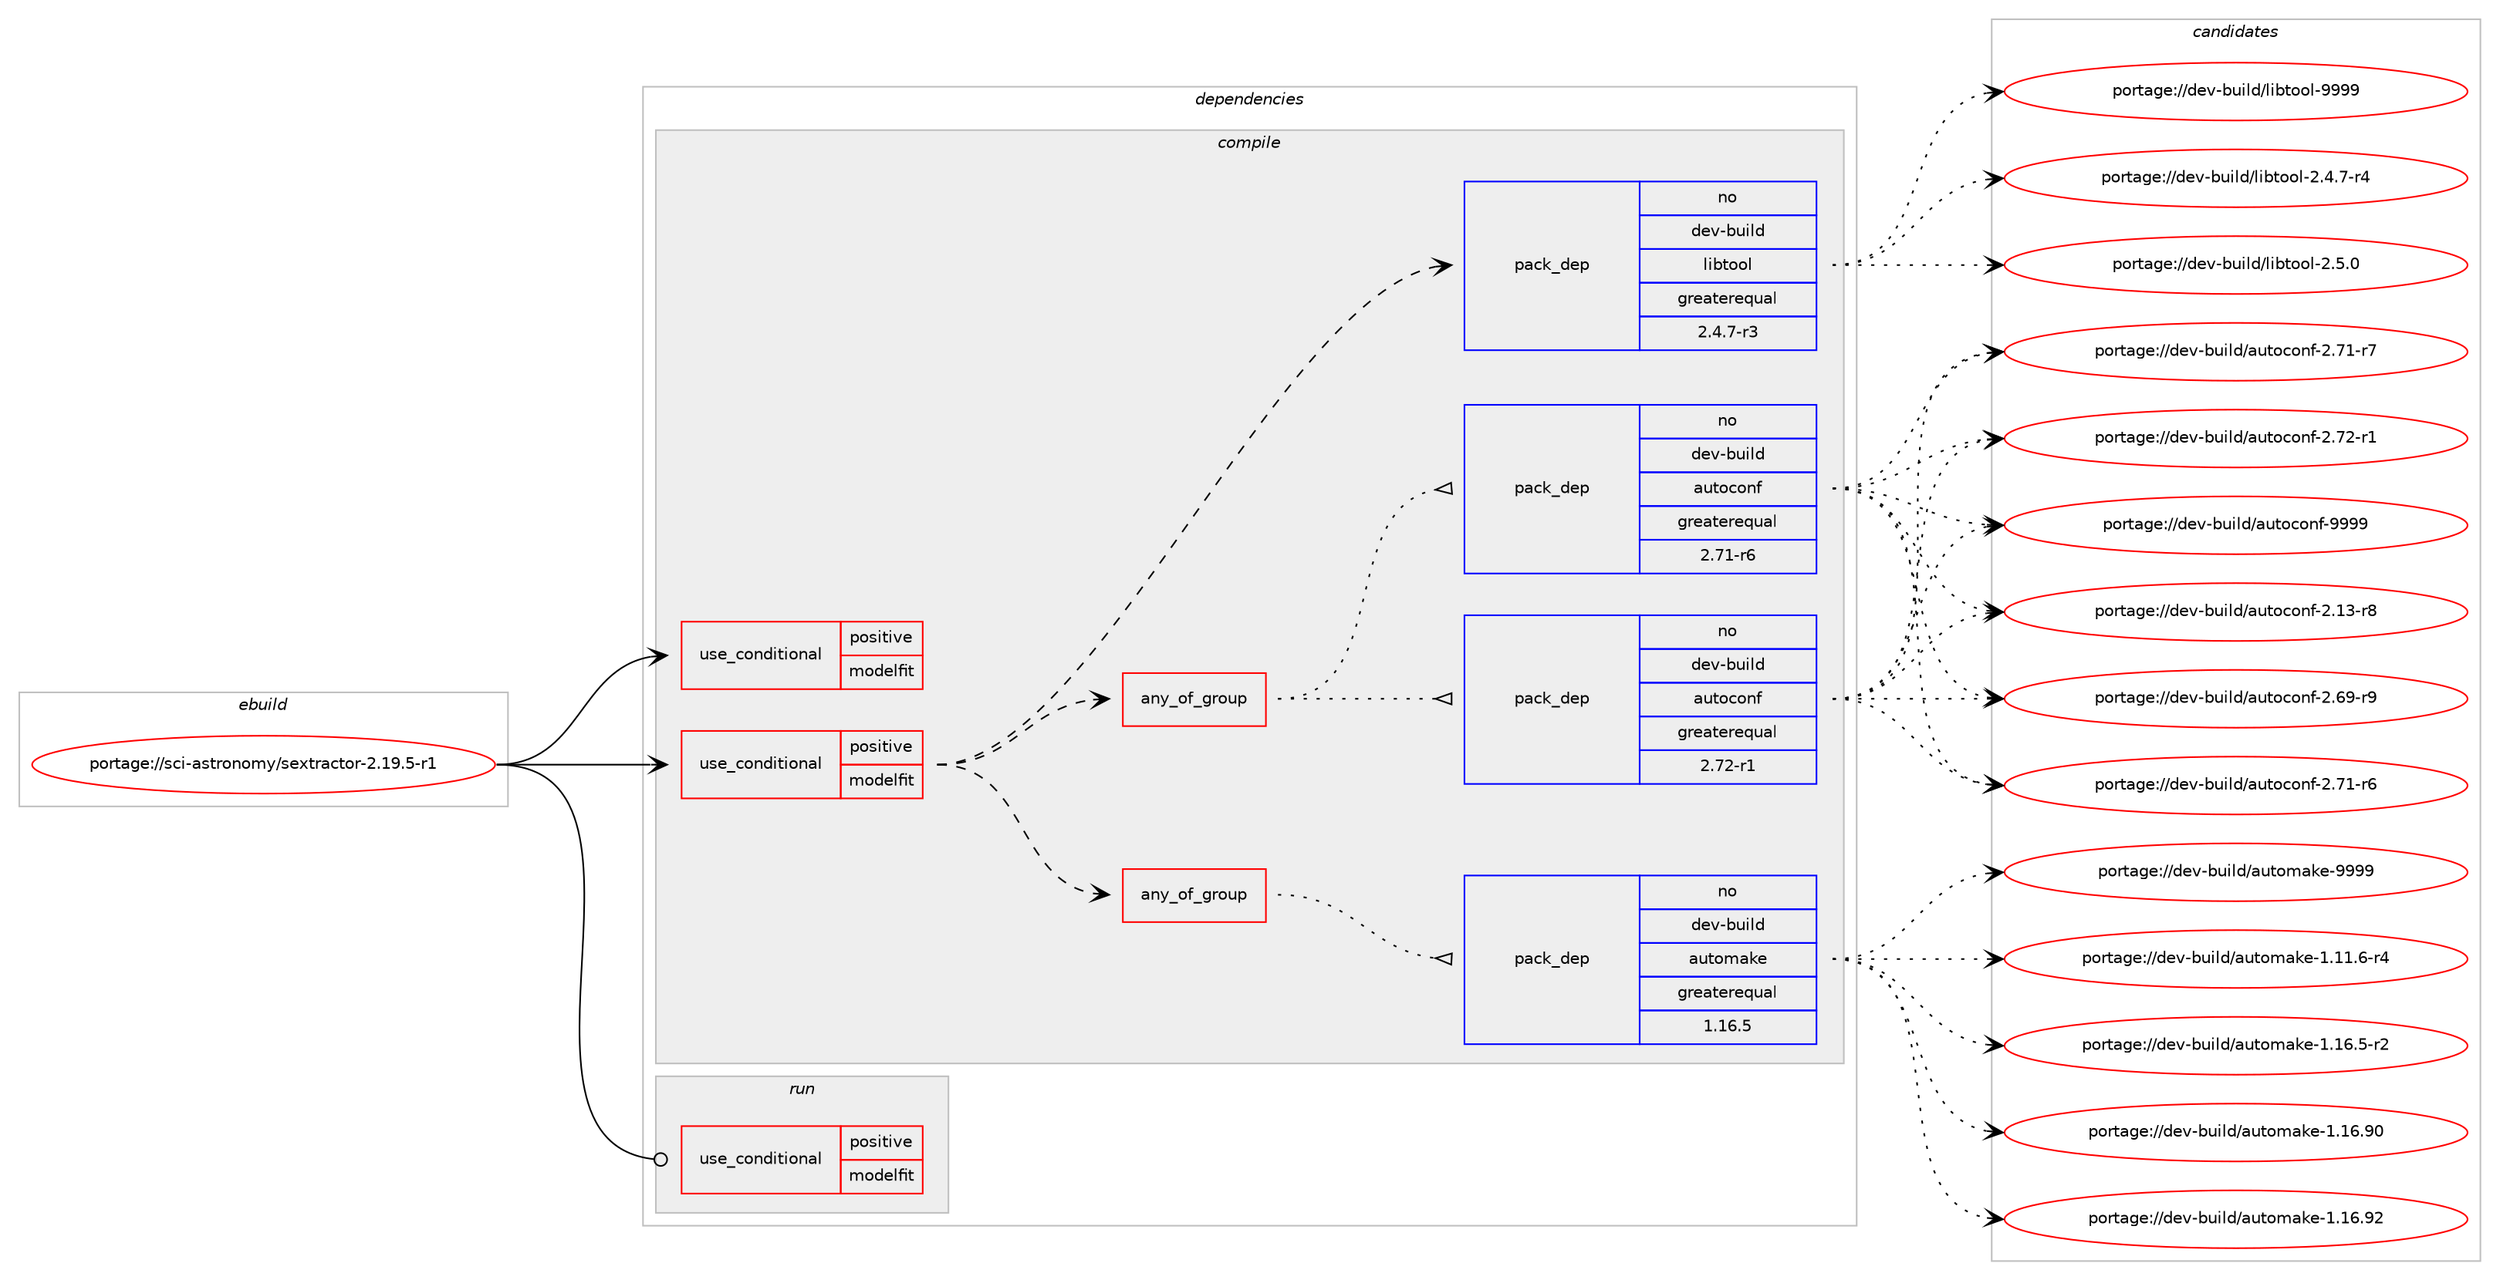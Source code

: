 digraph prolog {

# *************
# Graph options
# *************

newrank=true;
concentrate=true;
compound=true;
graph [rankdir=LR,fontname=Helvetica,fontsize=10,ranksep=1.5];#, ranksep=2.5, nodesep=0.2];
edge  [arrowhead=vee];
node  [fontname=Helvetica,fontsize=10];

# **********
# The ebuild
# **********

subgraph cluster_leftcol {
color=gray;
rank=same;
label=<<i>ebuild</i>>;
id [label="portage://sci-astronomy/sextractor-2.19.5-r1", color=red, width=4, href="../sci-astronomy/sextractor-2.19.5-r1.svg"];
}

# ****************
# The dependencies
# ****************

subgraph cluster_midcol {
color=gray;
label=<<i>dependencies</i>>;
subgraph cluster_compile {
fillcolor="#eeeeee";
style=filled;
label=<<i>compile</i>>;
subgraph cond101125 {
dependency197445 [label=<<TABLE BORDER="0" CELLBORDER="1" CELLSPACING="0" CELLPADDING="4"><TR><TD ROWSPAN="3" CELLPADDING="10">use_conditional</TD></TR><TR><TD>positive</TD></TR><TR><TD>modelfit</TD></TR></TABLE>>, shape=none, color=red];
# *** BEGIN UNKNOWN DEPENDENCY TYPE (TODO) ***
# dependency197445 -> package_dependency(portage://sci-astronomy/sextractor-2.19.5-r1,install,no,sci-libs,atlas,none,[,,],[],[use(enable(lapack),none),use(equal(threads),none)])
# *** END UNKNOWN DEPENDENCY TYPE (TODO) ***

# *** BEGIN UNKNOWN DEPENDENCY TYPE (TODO) ***
# dependency197445 -> package_dependency(portage://sci-astronomy/sextractor-2.19.5-r1,install,no,sci-libs,fftw,none,[,,],[slot(3.0),equal],[])
# *** END UNKNOWN DEPENDENCY TYPE (TODO) ***

}
id:e -> dependency197445:w [weight=20,style="solid",arrowhead="vee"];
subgraph cond101126 {
dependency197446 [label=<<TABLE BORDER="0" CELLBORDER="1" CELLSPACING="0" CELLPADDING="4"><TR><TD ROWSPAN="3" CELLPADDING="10">use_conditional</TD></TR><TR><TD>positive</TD></TR><TR><TD>modelfit</TD></TR></TABLE>>, shape=none, color=red];
# *** BEGIN UNKNOWN DEPENDENCY TYPE (TODO) ***
# dependency197446 -> package_dependency(portage://sci-astronomy/sextractor-2.19.5-r1,install,no,sys-devel,gnuconfig,none,[,,],[],[])
# *** END UNKNOWN DEPENDENCY TYPE (TODO) ***

subgraph any2568 {
dependency197447 [label=<<TABLE BORDER="0" CELLBORDER="1" CELLSPACING="0" CELLPADDING="4"><TR><TD CELLPADDING="10">any_of_group</TD></TR></TABLE>>, shape=none, color=red];subgraph pack93571 {
dependency197448 [label=<<TABLE BORDER="0" CELLBORDER="1" CELLSPACING="0" CELLPADDING="4" WIDTH="220"><TR><TD ROWSPAN="6" CELLPADDING="30">pack_dep</TD></TR><TR><TD WIDTH="110">no</TD></TR><TR><TD>dev-build</TD></TR><TR><TD>automake</TD></TR><TR><TD>greaterequal</TD></TR><TR><TD>1.16.5</TD></TR></TABLE>>, shape=none, color=blue];
}
dependency197447:e -> dependency197448:w [weight=20,style="dotted",arrowhead="oinv"];
}
dependency197446:e -> dependency197447:w [weight=20,style="dashed",arrowhead="vee"];
subgraph any2569 {
dependency197449 [label=<<TABLE BORDER="0" CELLBORDER="1" CELLSPACING="0" CELLPADDING="4"><TR><TD CELLPADDING="10">any_of_group</TD></TR></TABLE>>, shape=none, color=red];subgraph pack93572 {
dependency197450 [label=<<TABLE BORDER="0" CELLBORDER="1" CELLSPACING="0" CELLPADDING="4" WIDTH="220"><TR><TD ROWSPAN="6" CELLPADDING="30">pack_dep</TD></TR><TR><TD WIDTH="110">no</TD></TR><TR><TD>dev-build</TD></TR><TR><TD>autoconf</TD></TR><TR><TD>greaterequal</TD></TR><TR><TD>2.72-r1</TD></TR></TABLE>>, shape=none, color=blue];
}
dependency197449:e -> dependency197450:w [weight=20,style="dotted",arrowhead="oinv"];
subgraph pack93573 {
dependency197451 [label=<<TABLE BORDER="0" CELLBORDER="1" CELLSPACING="0" CELLPADDING="4" WIDTH="220"><TR><TD ROWSPAN="6" CELLPADDING="30">pack_dep</TD></TR><TR><TD WIDTH="110">no</TD></TR><TR><TD>dev-build</TD></TR><TR><TD>autoconf</TD></TR><TR><TD>greaterequal</TD></TR><TR><TD>2.71-r6</TD></TR></TABLE>>, shape=none, color=blue];
}
dependency197449:e -> dependency197451:w [weight=20,style="dotted",arrowhead="oinv"];
}
dependency197446:e -> dependency197449:w [weight=20,style="dashed",arrowhead="vee"];
subgraph pack93574 {
dependency197452 [label=<<TABLE BORDER="0" CELLBORDER="1" CELLSPACING="0" CELLPADDING="4" WIDTH="220"><TR><TD ROWSPAN="6" CELLPADDING="30">pack_dep</TD></TR><TR><TD WIDTH="110">no</TD></TR><TR><TD>dev-build</TD></TR><TR><TD>libtool</TD></TR><TR><TD>greaterequal</TD></TR><TR><TD>2.4.7-r3</TD></TR></TABLE>>, shape=none, color=blue];
}
dependency197446:e -> dependency197452:w [weight=20,style="dashed",arrowhead="vee"];
}
id:e -> dependency197446:w [weight=20,style="solid",arrowhead="vee"];
# *** BEGIN UNKNOWN DEPENDENCY TYPE (TODO) ***
# id -> package_dependency(portage://sci-astronomy/sextractor-2.19.5-r1,install,weak,games-misc,sex,none,[,,],[],[])
# *** END UNKNOWN DEPENDENCY TYPE (TODO) ***

}
subgraph cluster_compileandrun {
fillcolor="#eeeeee";
style=filled;
label=<<i>compile and run</i>>;
}
subgraph cluster_run {
fillcolor="#eeeeee";
style=filled;
label=<<i>run</i>>;
subgraph cond101127 {
dependency197453 [label=<<TABLE BORDER="0" CELLBORDER="1" CELLSPACING="0" CELLPADDING="4"><TR><TD ROWSPAN="3" CELLPADDING="10">use_conditional</TD></TR><TR><TD>positive</TD></TR><TR><TD>modelfit</TD></TR></TABLE>>, shape=none, color=red];
# *** BEGIN UNKNOWN DEPENDENCY TYPE (TODO) ***
# dependency197453 -> package_dependency(portage://sci-astronomy/sextractor-2.19.5-r1,run,no,sci-libs,atlas,none,[,,],[],[use(enable(lapack),none),use(equal(threads),none)])
# *** END UNKNOWN DEPENDENCY TYPE (TODO) ***

# *** BEGIN UNKNOWN DEPENDENCY TYPE (TODO) ***
# dependency197453 -> package_dependency(portage://sci-astronomy/sextractor-2.19.5-r1,run,no,sci-libs,fftw,none,[,,],[slot(3.0),equal],[])
# *** END UNKNOWN DEPENDENCY TYPE (TODO) ***

}
id:e -> dependency197453:w [weight=20,style="solid",arrowhead="odot"];
# *** BEGIN UNKNOWN DEPENDENCY TYPE (TODO) ***
# id -> package_dependency(portage://sci-astronomy/sextractor-2.19.5-r1,run,weak,games-misc,sex,none,[,,],[],[])
# *** END UNKNOWN DEPENDENCY TYPE (TODO) ***

}
}

# **************
# The candidates
# **************

subgraph cluster_choices {
rank=same;
color=gray;
label=<<i>candidates</i>>;

subgraph choice93571 {
color=black;
nodesep=1;
choice1001011184598117105108100479711711611110997107101454946494946544511452 [label="portage://dev-build/automake-1.11.6-r4", color=red, width=4,href="../dev-build/automake-1.11.6-r4.svg"];
choice1001011184598117105108100479711711611110997107101454946495446534511450 [label="portage://dev-build/automake-1.16.5-r2", color=red, width=4,href="../dev-build/automake-1.16.5-r2.svg"];
choice10010111845981171051081004797117116111109971071014549464954465748 [label="portage://dev-build/automake-1.16.90", color=red, width=4,href="../dev-build/automake-1.16.90.svg"];
choice10010111845981171051081004797117116111109971071014549464954465750 [label="portage://dev-build/automake-1.16.92", color=red, width=4,href="../dev-build/automake-1.16.92.svg"];
choice10010111845981171051081004797117116111109971071014557575757 [label="portage://dev-build/automake-9999", color=red, width=4,href="../dev-build/automake-9999.svg"];
dependency197448:e -> choice1001011184598117105108100479711711611110997107101454946494946544511452:w [style=dotted,weight="100"];
dependency197448:e -> choice1001011184598117105108100479711711611110997107101454946495446534511450:w [style=dotted,weight="100"];
dependency197448:e -> choice10010111845981171051081004797117116111109971071014549464954465748:w [style=dotted,weight="100"];
dependency197448:e -> choice10010111845981171051081004797117116111109971071014549464954465750:w [style=dotted,weight="100"];
dependency197448:e -> choice10010111845981171051081004797117116111109971071014557575757:w [style=dotted,weight="100"];
}
subgraph choice93572 {
color=black;
nodesep=1;
choice100101118459811710510810047971171161119911111010245504649514511456 [label="portage://dev-build/autoconf-2.13-r8", color=red, width=4,href="../dev-build/autoconf-2.13-r8.svg"];
choice100101118459811710510810047971171161119911111010245504654574511457 [label="portage://dev-build/autoconf-2.69-r9", color=red, width=4,href="../dev-build/autoconf-2.69-r9.svg"];
choice100101118459811710510810047971171161119911111010245504655494511454 [label="portage://dev-build/autoconf-2.71-r6", color=red, width=4,href="../dev-build/autoconf-2.71-r6.svg"];
choice100101118459811710510810047971171161119911111010245504655494511455 [label="portage://dev-build/autoconf-2.71-r7", color=red, width=4,href="../dev-build/autoconf-2.71-r7.svg"];
choice100101118459811710510810047971171161119911111010245504655504511449 [label="portage://dev-build/autoconf-2.72-r1", color=red, width=4,href="../dev-build/autoconf-2.72-r1.svg"];
choice10010111845981171051081004797117116111991111101024557575757 [label="portage://dev-build/autoconf-9999", color=red, width=4,href="../dev-build/autoconf-9999.svg"];
dependency197450:e -> choice100101118459811710510810047971171161119911111010245504649514511456:w [style=dotted,weight="100"];
dependency197450:e -> choice100101118459811710510810047971171161119911111010245504654574511457:w [style=dotted,weight="100"];
dependency197450:e -> choice100101118459811710510810047971171161119911111010245504655494511454:w [style=dotted,weight="100"];
dependency197450:e -> choice100101118459811710510810047971171161119911111010245504655494511455:w [style=dotted,weight="100"];
dependency197450:e -> choice100101118459811710510810047971171161119911111010245504655504511449:w [style=dotted,weight="100"];
dependency197450:e -> choice10010111845981171051081004797117116111991111101024557575757:w [style=dotted,weight="100"];
}
subgraph choice93573 {
color=black;
nodesep=1;
choice100101118459811710510810047971171161119911111010245504649514511456 [label="portage://dev-build/autoconf-2.13-r8", color=red, width=4,href="../dev-build/autoconf-2.13-r8.svg"];
choice100101118459811710510810047971171161119911111010245504654574511457 [label="portage://dev-build/autoconf-2.69-r9", color=red, width=4,href="../dev-build/autoconf-2.69-r9.svg"];
choice100101118459811710510810047971171161119911111010245504655494511454 [label="portage://dev-build/autoconf-2.71-r6", color=red, width=4,href="../dev-build/autoconf-2.71-r6.svg"];
choice100101118459811710510810047971171161119911111010245504655494511455 [label="portage://dev-build/autoconf-2.71-r7", color=red, width=4,href="../dev-build/autoconf-2.71-r7.svg"];
choice100101118459811710510810047971171161119911111010245504655504511449 [label="portage://dev-build/autoconf-2.72-r1", color=red, width=4,href="../dev-build/autoconf-2.72-r1.svg"];
choice10010111845981171051081004797117116111991111101024557575757 [label="portage://dev-build/autoconf-9999", color=red, width=4,href="../dev-build/autoconf-9999.svg"];
dependency197451:e -> choice100101118459811710510810047971171161119911111010245504649514511456:w [style=dotted,weight="100"];
dependency197451:e -> choice100101118459811710510810047971171161119911111010245504654574511457:w [style=dotted,weight="100"];
dependency197451:e -> choice100101118459811710510810047971171161119911111010245504655494511454:w [style=dotted,weight="100"];
dependency197451:e -> choice100101118459811710510810047971171161119911111010245504655494511455:w [style=dotted,weight="100"];
dependency197451:e -> choice100101118459811710510810047971171161119911111010245504655504511449:w [style=dotted,weight="100"];
dependency197451:e -> choice10010111845981171051081004797117116111991111101024557575757:w [style=dotted,weight="100"];
}
subgraph choice93574 {
color=black;
nodesep=1;
choice100101118459811710510810047108105981161111111084550465246554511452 [label="portage://dev-build/libtool-2.4.7-r4", color=red, width=4,href="../dev-build/libtool-2.4.7-r4.svg"];
choice10010111845981171051081004710810598116111111108455046534648 [label="portage://dev-build/libtool-2.5.0", color=red, width=4,href="../dev-build/libtool-2.5.0.svg"];
choice100101118459811710510810047108105981161111111084557575757 [label="portage://dev-build/libtool-9999", color=red, width=4,href="../dev-build/libtool-9999.svg"];
dependency197452:e -> choice100101118459811710510810047108105981161111111084550465246554511452:w [style=dotted,weight="100"];
dependency197452:e -> choice10010111845981171051081004710810598116111111108455046534648:w [style=dotted,weight="100"];
dependency197452:e -> choice100101118459811710510810047108105981161111111084557575757:w [style=dotted,weight="100"];
}
}

}
